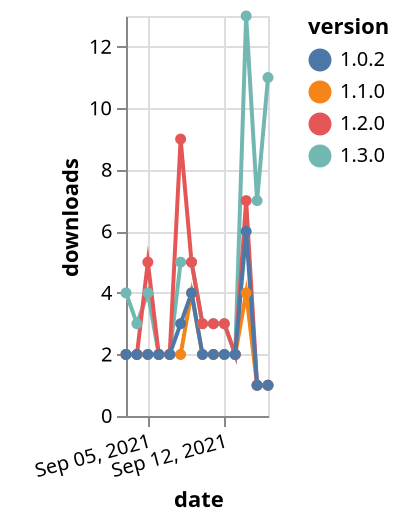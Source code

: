 {"$schema": "https://vega.github.io/schema/vega-lite/v5.json", "description": "A simple bar chart with embedded data.", "data": {"values": [{"date": "2021-09-03", "total": 1431, "delta": 2, "version": "1.1.0"}, {"date": "2021-09-04", "total": 1433, "delta": 2, "version": "1.1.0"}, {"date": "2021-09-05", "total": 1435, "delta": 2, "version": "1.1.0"}, {"date": "2021-09-06", "total": 1437, "delta": 2, "version": "1.1.0"}, {"date": "2021-09-07", "total": 1439, "delta": 2, "version": "1.1.0"}, {"date": "2021-09-08", "total": 1441, "delta": 2, "version": "1.1.0"}, {"date": "2021-09-09", "total": 1445, "delta": 4, "version": "1.1.0"}, {"date": "2021-09-10", "total": 1447, "delta": 2, "version": "1.1.0"}, {"date": "2021-09-11", "total": 1449, "delta": 2, "version": "1.1.0"}, {"date": "2021-09-12", "total": 1451, "delta": 2, "version": "1.1.0"}, {"date": "2021-09-13", "total": 1453, "delta": 2, "version": "1.1.0"}, {"date": "2021-09-14", "total": 1457, "delta": 4, "version": "1.1.0"}, {"date": "2021-09-15", "total": 1458, "delta": 1, "version": "1.1.0"}, {"date": "2021-09-16", "total": 1459, "delta": 1, "version": "1.1.0"}, {"date": "2021-09-03", "total": 1544, "delta": 4, "version": "1.3.0"}, {"date": "2021-09-04", "total": 1547, "delta": 3, "version": "1.3.0"}, {"date": "2021-09-05", "total": 1551, "delta": 4, "version": "1.3.0"}, {"date": "2021-09-06", "total": 1553, "delta": 2, "version": "1.3.0"}, {"date": "2021-09-07", "total": 1555, "delta": 2, "version": "1.3.0"}, {"date": "2021-09-08", "total": 1560, "delta": 5, "version": "1.3.0"}, {"date": "2021-09-09", "total": 1565, "delta": 5, "version": "1.3.0"}, {"date": "2021-09-10", "total": 1568, "delta": 3, "version": "1.3.0"}, {"date": "2021-09-11", "total": 1571, "delta": 3, "version": "1.3.0"}, {"date": "2021-09-12", "total": 1574, "delta": 3, "version": "1.3.0"}, {"date": "2021-09-13", "total": 1576, "delta": 2, "version": "1.3.0"}, {"date": "2021-09-14", "total": 1589, "delta": 13, "version": "1.3.0"}, {"date": "2021-09-15", "total": 1596, "delta": 7, "version": "1.3.0"}, {"date": "2021-09-16", "total": 1607, "delta": 11, "version": "1.3.0"}, {"date": "2021-09-03", "total": 1503, "delta": 2, "version": "1.2.0"}, {"date": "2021-09-04", "total": 1505, "delta": 2, "version": "1.2.0"}, {"date": "2021-09-05", "total": 1510, "delta": 5, "version": "1.2.0"}, {"date": "2021-09-06", "total": 1512, "delta": 2, "version": "1.2.0"}, {"date": "2021-09-07", "total": 1514, "delta": 2, "version": "1.2.0"}, {"date": "2021-09-08", "total": 1523, "delta": 9, "version": "1.2.0"}, {"date": "2021-09-09", "total": 1528, "delta": 5, "version": "1.2.0"}, {"date": "2021-09-10", "total": 1531, "delta": 3, "version": "1.2.0"}, {"date": "2021-09-11", "total": 1534, "delta": 3, "version": "1.2.0"}, {"date": "2021-09-12", "total": 1537, "delta": 3, "version": "1.2.0"}, {"date": "2021-09-13", "total": 1539, "delta": 2, "version": "1.2.0"}, {"date": "2021-09-14", "total": 1546, "delta": 7, "version": "1.2.0"}, {"date": "2021-09-15", "total": 1547, "delta": 1, "version": "1.2.0"}, {"date": "2021-09-16", "total": 1548, "delta": 1, "version": "1.2.0"}, {"date": "2021-09-03", "total": 1585, "delta": 2, "version": "1.0.2"}, {"date": "2021-09-04", "total": 1587, "delta": 2, "version": "1.0.2"}, {"date": "2021-09-05", "total": 1589, "delta": 2, "version": "1.0.2"}, {"date": "2021-09-06", "total": 1591, "delta": 2, "version": "1.0.2"}, {"date": "2021-09-07", "total": 1593, "delta": 2, "version": "1.0.2"}, {"date": "2021-09-08", "total": 1596, "delta": 3, "version": "1.0.2"}, {"date": "2021-09-09", "total": 1600, "delta": 4, "version": "1.0.2"}, {"date": "2021-09-10", "total": 1602, "delta": 2, "version": "1.0.2"}, {"date": "2021-09-11", "total": 1604, "delta": 2, "version": "1.0.2"}, {"date": "2021-09-12", "total": 1606, "delta": 2, "version": "1.0.2"}, {"date": "2021-09-13", "total": 1608, "delta": 2, "version": "1.0.2"}, {"date": "2021-09-14", "total": 1614, "delta": 6, "version": "1.0.2"}, {"date": "2021-09-15", "total": 1615, "delta": 1, "version": "1.0.2"}, {"date": "2021-09-16", "total": 1616, "delta": 1, "version": "1.0.2"}]}, "width": "container", "mark": {"type": "line", "point": {"filled": true}}, "encoding": {"x": {"field": "date", "type": "temporal", "timeUnit": "yearmonthdate", "title": "date", "axis": {"labelAngle": -15}}, "y": {"field": "delta", "type": "quantitative", "title": "downloads"}, "color": {"field": "version", "type": "nominal"}, "tooltip": {"field": "delta"}}}